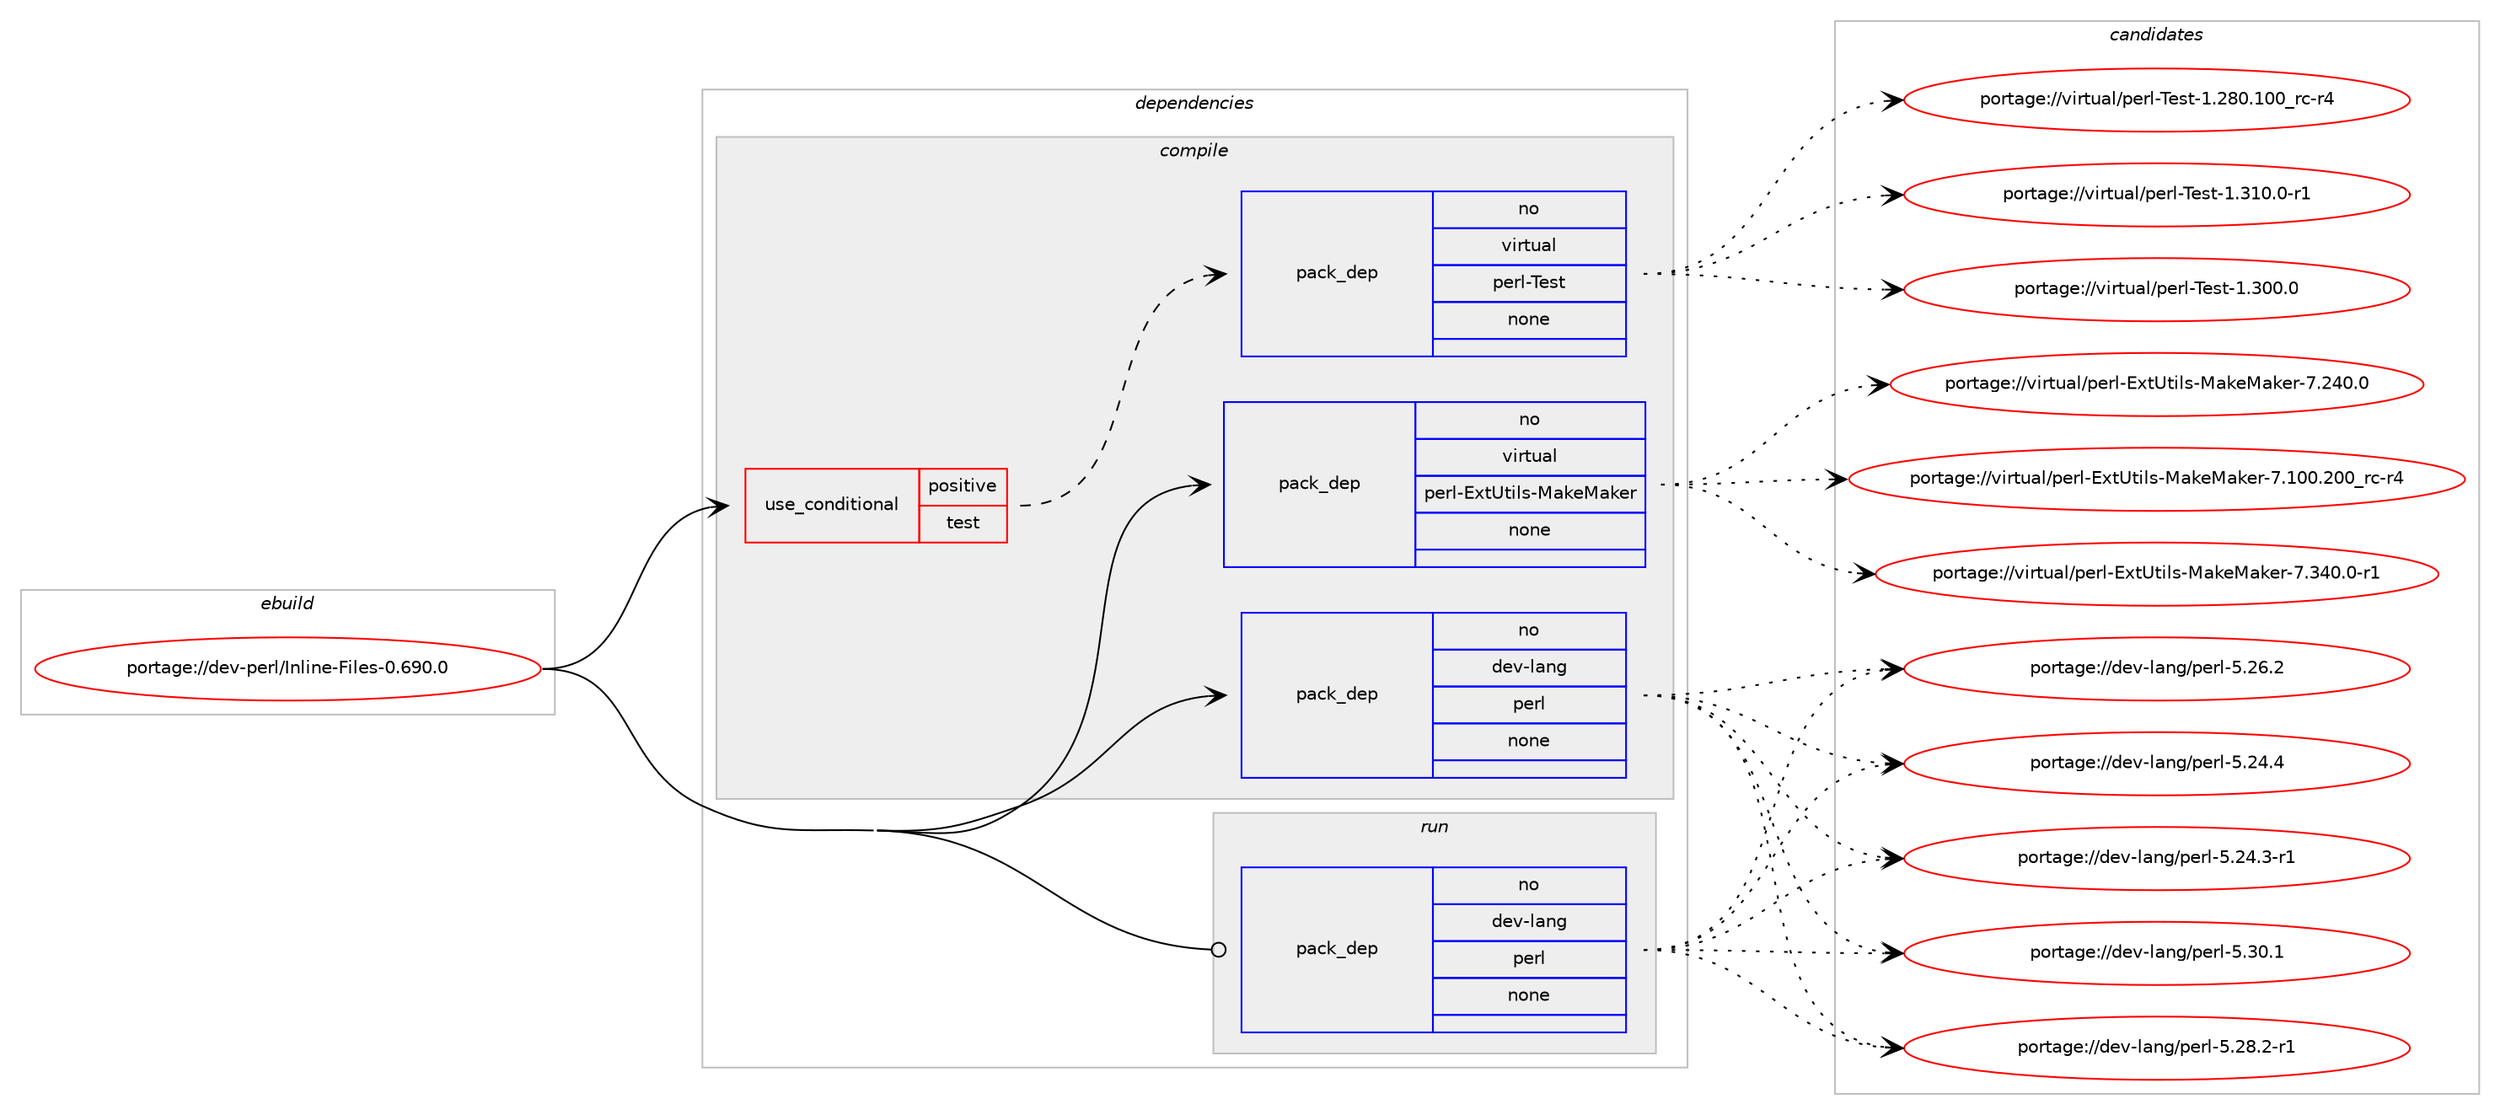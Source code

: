 digraph prolog {

# *************
# Graph options
# *************

newrank=true;
concentrate=true;
compound=true;
graph [rankdir=LR,fontname=Helvetica,fontsize=10,ranksep=1.5];#, ranksep=2.5, nodesep=0.2];
edge  [arrowhead=vee];
node  [fontname=Helvetica,fontsize=10];

# **********
# The ebuild
# **********

subgraph cluster_leftcol {
color=gray;
label=<<i>ebuild</i>>;
id [label="portage://dev-perl/Inline-Files-0.690.0", color=red, width=4, href="../dev-perl/Inline-Files-0.690.0.svg"];
}

# ****************
# The dependencies
# ****************

subgraph cluster_midcol {
color=gray;
label=<<i>dependencies</i>>;
subgraph cluster_compile {
fillcolor="#eeeeee";
style=filled;
label=<<i>compile</i>>;
subgraph cond122073 {
dependency491678 [label=<<TABLE BORDER="0" CELLBORDER="1" CELLSPACING="0" CELLPADDING="4"><TR><TD ROWSPAN="3" CELLPADDING="10">use_conditional</TD></TR><TR><TD>positive</TD></TR><TR><TD>test</TD></TR></TABLE>>, shape=none, color=red];
subgraph pack364523 {
dependency491679 [label=<<TABLE BORDER="0" CELLBORDER="1" CELLSPACING="0" CELLPADDING="4" WIDTH="220"><TR><TD ROWSPAN="6" CELLPADDING="30">pack_dep</TD></TR><TR><TD WIDTH="110">no</TD></TR><TR><TD>virtual</TD></TR><TR><TD>perl-Test</TD></TR><TR><TD>none</TD></TR><TR><TD></TD></TR></TABLE>>, shape=none, color=blue];
}
dependency491678:e -> dependency491679:w [weight=20,style="dashed",arrowhead="vee"];
}
id:e -> dependency491678:w [weight=20,style="solid",arrowhead="vee"];
subgraph pack364524 {
dependency491680 [label=<<TABLE BORDER="0" CELLBORDER="1" CELLSPACING="0" CELLPADDING="4" WIDTH="220"><TR><TD ROWSPAN="6" CELLPADDING="30">pack_dep</TD></TR><TR><TD WIDTH="110">no</TD></TR><TR><TD>dev-lang</TD></TR><TR><TD>perl</TD></TR><TR><TD>none</TD></TR><TR><TD></TD></TR></TABLE>>, shape=none, color=blue];
}
id:e -> dependency491680:w [weight=20,style="solid",arrowhead="vee"];
subgraph pack364525 {
dependency491681 [label=<<TABLE BORDER="0" CELLBORDER="1" CELLSPACING="0" CELLPADDING="4" WIDTH="220"><TR><TD ROWSPAN="6" CELLPADDING="30">pack_dep</TD></TR><TR><TD WIDTH="110">no</TD></TR><TR><TD>virtual</TD></TR><TR><TD>perl-ExtUtils-MakeMaker</TD></TR><TR><TD>none</TD></TR><TR><TD></TD></TR></TABLE>>, shape=none, color=blue];
}
id:e -> dependency491681:w [weight=20,style="solid",arrowhead="vee"];
}
subgraph cluster_compileandrun {
fillcolor="#eeeeee";
style=filled;
label=<<i>compile and run</i>>;
}
subgraph cluster_run {
fillcolor="#eeeeee";
style=filled;
label=<<i>run</i>>;
subgraph pack364526 {
dependency491682 [label=<<TABLE BORDER="0" CELLBORDER="1" CELLSPACING="0" CELLPADDING="4" WIDTH="220"><TR><TD ROWSPAN="6" CELLPADDING="30">pack_dep</TD></TR><TR><TD WIDTH="110">no</TD></TR><TR><TD>dev-lang</TD></TR><TR><TD>perl</TD></TR><TR><TD>none</TD></TR><TR><TD></TD></TR></TABLE>>, shape=none, color=blue];
}
id:e -> dependency491682:w [weight=20,style="solid",arrowhead="odot"];
}
}

# **************
# The candidates
# **************

subgraph cluster_choices {
rank=same;
color=gray;
label=<<i>candidates</i>>;

subgraph choice364523 {
color=black;
nodesep=1;
choice1181051141161179710847112101114108458410111511645494651494846484511449 [label="portage://virtual/perl-Test-1.310.0-r1", color=red, width=4,href="../virtual/perl-Test-1.310.0-r1.svg"];
choice118105114116117971084711210111410845841011151164549465148484648 [label="portage://virtual/perl-Test-1.300.0", color=red, width=4,href="../virtual/perl-Test-1.300.0.svg"];
choice118105114116117971084711210111410845841011151164549465056484649484895114994511452 [label="portage://virtual/perl-Test-1.280.100_rc-r4", color=red, width=4,href="../virtual/perl-Test-1.280.100_rc-r4.svg"];
dependency491679:e -> choice1181051141161179710847112101114108458410111511645494651494846484511449:w [style=dotted,weight="100"];
dependency491679:e -> choice118105114116117971084711210111410845841011151164549465148484648:w [style=dotted,weight="100"];
dependency491679:e -> choice118105114116117971084711210111410845841011151164549465056484649484895114994511452:w [style=dotted,weight="100"];
}
subgraph choice364524 {
color=black;
nodesep=1;
choice10010111845108971101034711210111410845534651484649 [label="portage://dev-lang/perl-5.30.1", color=red, width=4,href="../dev-lang/perl-5.30.1.svg"];
choice100101118451089711010347112101114108455346505646504511449 [label="portage://dev-lang/perl-5.28.2-r1", color=red, width=4,href="../dev-lang/perl-5.28.2-r1.svg"];
choice10010111845108971101034711210111410845534650544650 [label="portage://dev-lang/perl-5.26.2", color=red, width=4,href="../dev-lang/perl-5.26.2.svg"];
choice10010111845108971101034711210111410845534650524652 [label="portage://dev-lang/perl-5.24.4", color=red, width=4,href="../dev-lang/perl-5.24.4.svg"];
choice100101118451089711010347112101114108455346505246514511449 [label="portage://dev-lang/perl-5.24.3-r1", color=red, width=4,href="../dev-lang/perl-5.24.3-r1.svg"];
dependency491680:e -> choice10010111845108971101034711210111410845534651484649:w [style=dotted,weight="100"];
dependency491680:e -> choice100101118451089711010347112101114108455346505646504511449:w [style=dotted,weight="100"];
dependency491680:e -> choice10010111845108971101034711210111410845534650544650:w [style=dotted,weight="100"];
dependency491680:e -> choice10010111845108971101034711210111410845534650524652:w [style=dotted,weight="100"];
dependency491680:e -> choice100101118451089711010347112101114108455346505246514511449:w [style=dotted,weight="100"];
}
subgraph choice364525 {
color=black;
nodesep=1;
choice1181051141161179710847112101114108456912011685116105108115457797107101779710710111445554651524846484511449 [label="portage://virtual/perl-ExtUtils-MakeMaker-7.340.0-r1", color=red, width=4,href="../virtual/perl-ExtUtils-MakeMaker-7.340.0-r1.svg"];
choice118105114116117971084711210111410845691201168511610510811545779710710177971071011144555465052484648 [label="portage://virtual/perl-ExtUtils-MakeMaker-7.240.0", color=red, width=4,href="../virtual/perl-ExtUtils-MakeMaker-7.240.0.svg"];
choice118105114116117971084711210111410845691201168511610510811545779710710177971071011144555464948484650484895114994511452 [label="portage://virtual/perl-ExtUtils-MakeMaker-7.100.200_rc-r4", color=red, width=4,href="../virtual/perl-ExtUtils-MakeMaker-7.100.200_rc-r4.svg"];
dependency491681:e -> choice1181051141161179710847112101114108456912011685116105108115457797107101779710710111445554651524846484511449:w [style=dotted,weight="100"];
dependency491681:e -> choice118105114116117971084711210111410845691201168511610510811545779710710177971071011144555465052484648:w [style=dotted,weight="100"];
dependency491681:e -> choice118105114116117971084711210111410845691201168511610510811545779710710177971071011144555464948484650484895114994511452:w [style=dotted,weight="100"];
}
subgraph choice364526 {
color=black;
nodesep=1;
choice10010111845108971101034711210111410845534651484649 [label="portage://dev-lang/perl-5.30.1", color=red, width=4,href="../dev-lang/perl-5.30.1.svg"];
choice100101118451089711010347112101114108455346505646504511449 [label="portage://dev-lang/perl-5.28.2-r1", color=red, width=4,href="../dev-lang/perl-5.28.2-r1.svg"];
choice10010111845108971101034711210111410845534650544650 [label="portage://dev-lang/perl-5.26.2", color=red, width=4,href="../dev-lang/perl-5.26.2.svg"];
choice10010111845108971101034711210111410845534650524652 [label="portage://dev-lang/perl-5.24.4", color=red, width=4,href="../dev-lang/perl-5.24.4.svg"];
choice100101118451089711010347112101114108455346505246514511449 [label="portage://dev-lang/perl-5.24.3-r1", color=red, width=4,href="../dev-lang/perl-5.24.3-r1.svg"];
dependency491682:e -> choice10010111845108971101034711210111410845534651484649:w [style=dotted,weight="100"];
dependency491682:e -> choice100101118451089711010347112101114108455346505646504511449:w [style=dotted,weight="100"];
dependency491682:e -> choice10010111845108971101034711210111410845534650544650:w [style=dotted,weight="100"];
dependency491682:e -> choice10010111845108971101034711210111410845534650524652:w [style=dotted,weight="100"];
dependency491682:e -> choice100101118451089711010347112101114108455346505246514511449:w [style=dotted,weight="100"];
}
}

}
